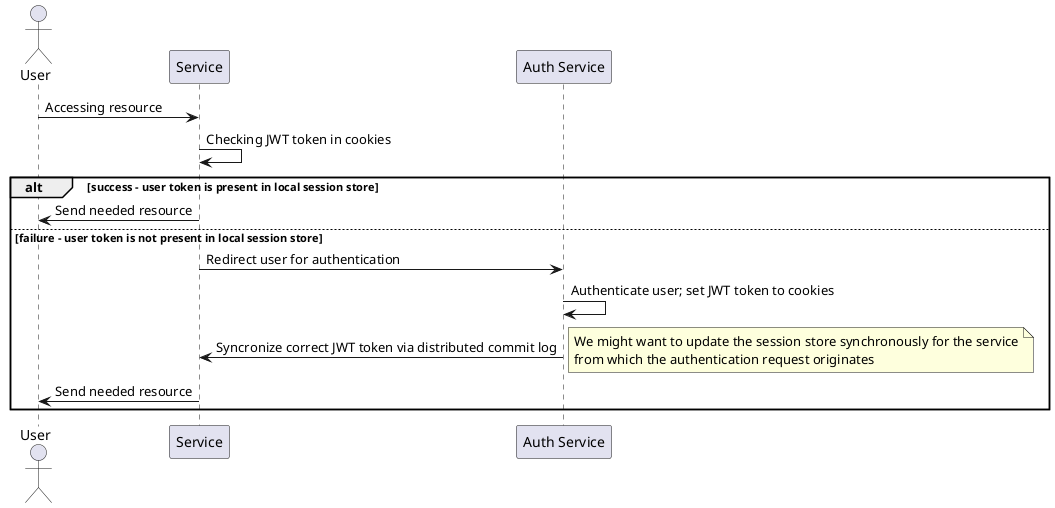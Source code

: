 @startuml Auth1
actor User

User -> Service: Accessing resource
Service -> Service: Checking JWT token in cookies
alt success - user token is present in local session store
  Service -> User: Send needed resource
else failure - user token is not present in local session store
  Service -> "Auth Service": Redirect user for authentication
  "Auth Service" -> "Auth Service": Authenticate user; set JWT token to cookies
  "Auth Service" -> Service: Syncronize correct JWT token via distributed commit log
  note right
    We might want to update the session store synchronously for the service
    from which the authentication request originates
  end note
  Service -> User: Send needed resource
end
@enduml
